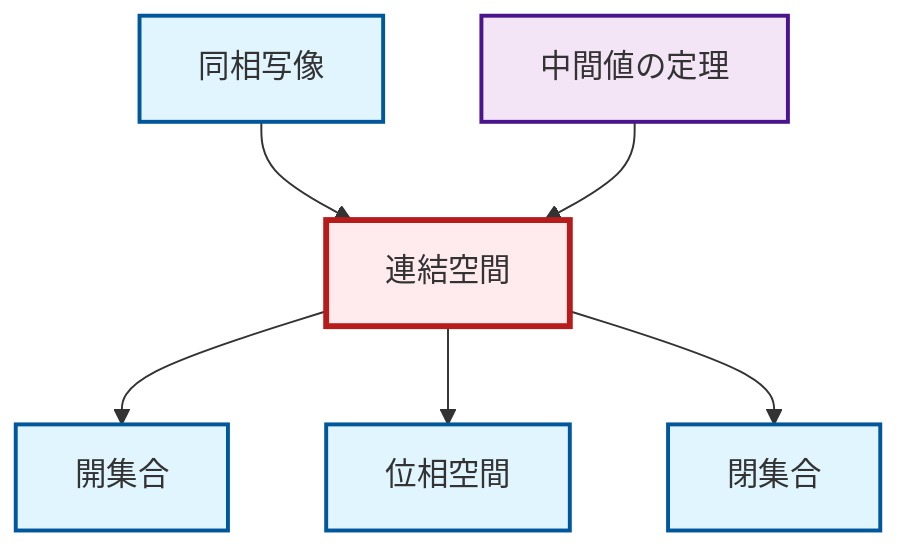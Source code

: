 graph TD
    classDef definition fill:#e1f5fe,stroke:#01579b,stroke-width:2px
    classDef theorem fill:#f3e5f5,stroke:#4a148c,stroke-width:2px
    classDef axiom fill:#fff3e0,stroke:#e65100,stroke-width:2px
    classDef example fill:#e8f5e9,stroke:#1b5e20,stroke-width:2px
    classDef current fill:#ffebee,stroke:#b71c1c,stroke-width:3px
    thm-intermediate-value["中間値の定理"]:::theorem
    def-homeomorphism["同相写像"]:::definition
    def-open-set["開集合"]:::definition
    def-closed-set["閉集合"]:::definition
    def-connected["連結空間"]:::definition
    def-topological-space["位相空間"]:::definition
    def-connected --> def-open-set
    def-connected --> def-topological-space
    def-connected --> def-closed-set
    def-homeomorphism --> def-connected
    thm-intermediate-value --> def-connected
    class def-connected current